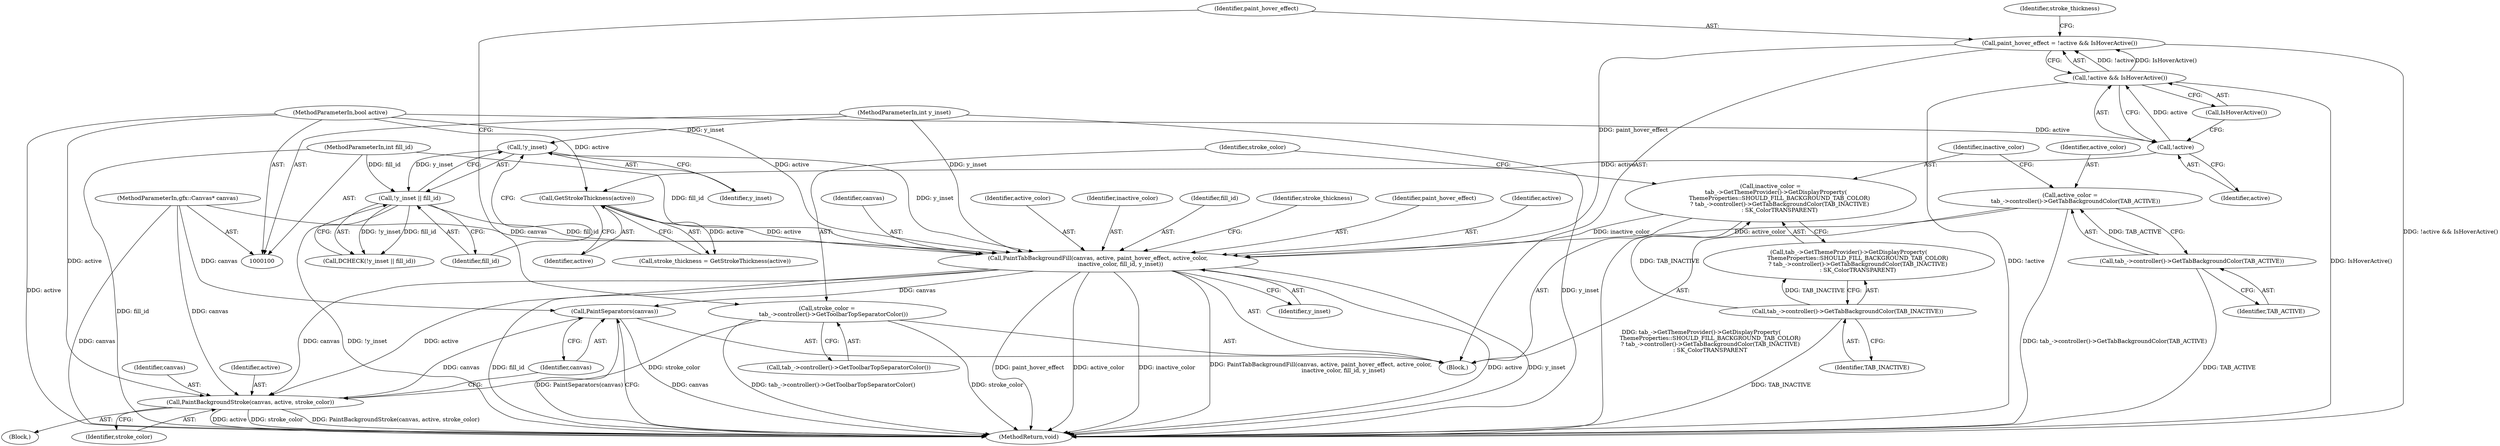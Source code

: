 digraph "1_Chrome_45d901b56f578a74b19ba0d10fa5c4c467f19303_7@pointer" {
"1000167" [label="(Call,PaintSeparators(canvas))"];
"1000163" [label="(Call,PaintBackgroundStroke(canvas, active, stroke_color))"];
"1000142" [label="(Call,PaintTabBackgroundFill(canvas, active, paint_hover_effect, active_color,\n                         inactive_color, fill_id, y_inset))"];
"1000101" [label="(MethodParameterIn,gfx::Canvas* canvas)"];
"1000140" [label="(Call,GetStrokeThickness(active))"];
"1000134" [label="(Call,!active)"];
"1000102" [label="(MethodParameterIn,bool active)"];
"1000131" [label="(Call,paint_hover_effect = !active && IsHoverActive())"];
"1000133" [label="(Call,!active && IsHoverActive())"];
"1000113" [label="(Call,active_color =\n      tab_->controller()->GetTabBackgroundColor(TAB_ACTIVE))"];
"1000115" [label="(Call,tab_->controller()->GetTabBackgroundColor(TAB_ACTIVE))"];
"1000118" [label="(Call,inactive_color =\n      tab_->GetThemeProvider()->GetDisplayProperty(\n          ThemeProperties::SHOULD_FILL_BACKGROUND_TAB_COLOR)\n          ? tab_->controller()->GetTabBackgroundColor(TAB_INACTIVE)\n          : SK_ColorTRANSPARENT)"];
"1000123" [label="(Call,tab_->controller()->GetTabBackgroundColor(TAB_INACTIVE))"];
"1000108" [label="(Call,!y_inset || fill_id)"];
"1000109" [label="(Call,!y_inset)"];
"1000104" [label="(MethodParameterIn,int y_inset)"];
"1000103" [label="(MethodParameterIn,int fill_id)"];
"1000127" [label="(Call,stroke_color =\n       tab_->controller()->GetToolbarTopSeparatorColor())"];
"1000168" [label="(Identifier,canvas)"];
"1000154" [label="(Block,)"];
"1000135" [label="(Identifier,active)"];
"1000142" [label="(Call,PaintTabBackgroundFill(canvas, active, paint_hover_effect, active_color,\n                         inactive_color, fill_id, y_inset))"];
"1000128" [label="(Identifier,stroke_color)"];
"1000148" [label="(Identifier,fill_id)"];
"1000101" [label="(MethodParameterIn,gfx::Canvas* canvas)"];
"1000138" [label="(Call,stroke_thickness = GetStrokeThickness(active))"];
"1000110" [label="(Identifier,y_inset)"];
"1000119" [label="(Identifier,inactive_color)"];
"1000149" [label="(Identifier,y_inset)"];
"1000163" [label="(Call,PaintBackgroundStroke(canvas, active, stroke_color))"];
"1000109" [label="(Call,!y_inset)"];
"1000169" [label="(MethodReturn,void)"];
"1000113" [label="(Call,active_color =\n      tab_->controller()->GetTabBackgroundColor(TAB_ACTIVE))"];
"1000139" [label="(Identifier,stroke_thickness)"];
"1000120" [label="(Call,tab_->GetThemeProvider()->GetDisplayProperty(\n          ThemeProperties::SHOULD_FILL_BACKGROUND_TAB_COLOR)\n          ? tab_->controller()->GetTabBackgroundColor(TAB_INACTIVE)\n          : SK_ColorTRANSPARENT)"];
"1000108" [label="(Call,!y_inset || fill_id)"];
"1000166" [label="(Identifier,stroke_color)"];
"1000152" [label="(Identifier,stroke_thickness)"];
"1000140" [label="(Call,GetStrokeThickness(active))"];
"1000145" [label="(Identifier,paint_hover_effect)"];
"1000131" [label="(Call,paint_hover_effect = !active && IsHoverActive())"];
"1000104" [label="(MethodParameterIn,int y_inset)"];
"1000144" [label="(Identifier,active)"];
"1000143" [label="(Identifier,canvas)"];
"1000107" [label="(Call,DCHECK(!y_inset || fill_id))"];
"1000116" [label="(Identifier,TAB_ACTIVE)"];
"1000164" [label="(Identifier,canvas)"];
"1000127" [label="(Call,stroke_color =\n       tab_->controller()->GetToolbarTopSeparatorColor())"];
"1000118" [label="(Call,inactive_color =\n      tab_->GetThemeProvider()->GetDisplayProperty(\n          ThemeProperties::SHOULD_FILL_BACKGROUND_TAB_COLOR)\n          ? tab_->controller()->GetTabBackgroundColor(TAB_INACTIVE)\n          : SK_ColorTRANSPARENT)"];
"1000165" [label="(Identifier,active)"];
"1000132" [label="(Identifier,paint_hover_effect)"];
"1000115" [label="(Call,tab_->controller()->GetTabBackgroundColor(TAB_ACTIVE))"];
"1000146" [label="(Identifier,active_color)"];
"1000141" [label="(Identifier,active)"];
"1000114" [label="(Identifier,active_color)"];
"1000106" [label="(Block,)"];
"1000123" [label="(Call,tab_->controller()->GetTabBackgroundColor(TAB_INACTIVE))"];
"1000133" [label="(Call,!active && IsHoverActive())"];
"1000103" [label="(MethodParameterIn,int fill_id)"];
"1000136" [label="(Call,IsHoverActive())"];
"1000147" [label="(Identifier,inactive_color)"];
"1000124" [label="(Identifier,TAB_INACTIVE)"];
"1000167" [label="(Call,PaintSeparators(canvas))"];
"1000134" [label="(Call,!active)"];
"1000102" [label="(MethodParameterIn,bool active)"];
"1000129" [label="(Call,tab_->controller()->GetToolbarTopSeparatorColor())"];
"1000111" [label="(Identifier,fill_id)"];
"1000167" -> "1000106"  [label="AST: "];
"1000167" -> "1000168"  [label="CFG: "];
"1000168" -> "1000167"  [label="AST: "];
"1000169" -> "1000167"  [label="CFG: "];
"1000167" -> "1000169"  [label="DDG: canvas"];
"1000167" -> "1000169"  [label="DDG: PaintSeparators(canvas)"];
"1000163" -> "1000167"  [label="DDG: canvas"];
"1000142" -> "1000167"  [label="DDG: canvas"];
"1000101" -> "1000167"  [label="DDG: canvas"];
"1000163" -> "1000154"  [label="AST: "];
"1000163" -> "1000166"  [label="CFG: "];
"1000164" -> "1000163"  [label="AST: "];
"1000165" -> "1000163"  [label="AST: "];
"1000166" -> "1000163"  [label="AST: "];
"1000168" -> "1000163"  [label="CFG: "];
"1000163" -> "1000169"  [label="DDG: stroke_color"];
"1000163" -> "1000169"  [label="DDG: PaintBackgroundStroke(canvas, active, stroke_color)"];
"1000163" -> "1000169"  [label="DDG: active"];
"1000142" -> "1000163"  [label="DDG: canvas"];
"1000142" -> "1000163"  [label="DDG: active"];
"1000101" -> "1000163"  [label="DDG: canvas"];
"1000102" -> "1000163"  [label="DDG: active"];
"1000127" -> "1000163"  [label="DDG: stroke_color"];
"1000142" -> "1000106"  [label="AST: "];
"1000142" -> "1000149"  [label="CFG: "];
"1000143" -> "1000142"  [label="AST: "];
"1000144" -> "1000142"  [label="AST: "];
"1000145" -> "1000142"  [label="AST: "];
"1000146" -> "1000142"  [label="AST: "];
"1000147" -> "1000142"  [label="AST: "];
"1000148" -> "1000142"  [label="AST: "];
"1000149" -> "1000142"  [label="AST: "];
"1000152" -> "1000142"  [label="CFG: "];
"1000142" -> "1000169"  [label="DDG: PaintTabBackgroundFill(canvas, active, paint_hover_effect, active_color,\n                         inactive_color, fill_id, y_inset)"];
"1000142" -> "1000169"  [label="DDG: active"];
"1000142" -> "1000169"  [label="DDG: y_inset"];
"1000142" -> "1000169"  [label="DDG: fill_id"];
"1000142" -> "1000169"  [label="DDG: paint_hover_effect"];
"1000142" -> "1000169"  [label="DDG: active_color"];
"1000142" -> "1000169"  [label="DDG: inactive_color"];
"1000101" -> "1000142"  [label="DDG: canvas"];
"1000140" -> "1000142"  [label="DDG: active"];
"1000102" -> "1000142"  [label="DDG: active"];
"1000131" -> "1000142"  [label="DDG: paint_hover_effect"];
"1000113" -> "1000142"  [label="DDG: active_color"];
"1000118" -> "1000142"  [label="DDG: inactive_color"];
"1000108" -> "1000142"  [label="DDG: fill_id"];
"1000103" -> "1000142"  [label="DDG: fill_id"];
"1000109" -> "1000142"  [label="DDG: y_inset"];
"1000104" -> "1000142"  [label="DDG: y_inset"];
"1000101" -> "1000100"  [label="AST: "];
"1000101" -> "1000169"  [label="DDG: canvas"];
"1000140" -> "1000138"  [label="AST: "];
"1000140" -> "1000141"  [label="CFG: "];
"1000141" -> "1000140"  [label="AST: "];
"1000138" -> "1000140"  [label="CFG: "];
"1000140" -> "1000138"  [label="DDG: active"];
"1000134" -> "1000140"  [label="DDG: active"];
"1000102" -> "1000140"  [label="DDG: active"];
"1000134" -> "1000133"  [label="AST: "];
"1000134" -> "1000135"  [label="CFG: "];
"1000135" -> "1000134"  [label="AST: "];
"1000136" -> "1000134"  [label="CFG: "];
"1000133" -> "1000134"  [label="CFG: "];
"1000134" -> "1000133"  [label="DDG: active"];
"1000102" -> "1000134"  [label="DDG: active"];
"1000102" -> "1000100"  [label="AST: "];
"1000102" -> "1000169"  [label="DDG: active"];
"1000131" -> "1000106"  [label="AST: "];
"1000131" -> "1000133"  [label="CFG: "];
"1000132" -> "1000131"  [label="AST: "];
"1000133" -> "1000131"  [label="AST: "];
"1000139" -> "1000131"  [label="CFG: "];
"1000131" -> "1000169"  [label="DDG: !active && IsHoverActive()"];
"1000133" -> "1000131"  [label="DDG: !active"];
"1000133" -> "1000131"  [label="DDG: IsHoverActive()"];
"1000133" -> "1000136"  [label="CFG: "];
"1000136" -> "1000133"  [label="AST: "];
"1000133" -> "1000169"  [label="DDG: !active"];
"1000133" -> "1000169"  [label="DDG: IsHoverActive()"];
"1000113" -> "1000106"  [label="AST: "];
"1000113" -> "1000115"  [label="CFG: "];
"1000114" -> "1000113"  [label="AST: "];
"1000115" -> "1000113"  [label="AST: "];
"1000119" -> "1000113"  [label="CFG: "];
"1000113" -> "1000169"  [label="DDG: tab_->controller()->GetTabBackgroundColor(TAB_ACTIVE)"];
"1000115" -> "1000113"  [label="DDG: TAB_ACTIVE"];
"1000115" -> "1000116"  [label="CFG: "];
"1000116" -> "1000115"  [label="AST: "];
"1000115" -> "1000169"  [label="DDG: TAB_ACTIVE"];
"1000118" -> "1000106"  [label="AST: "];
"1000118" -> "1000120"  [label="CFG: "];
"1000119" -> "1000118"  [label="AST: "];
"1000120" -> "1000118"  [label="AST: "];
"1000128" -> "1000118"  [label="CFG: "];
"1000118" -> "1000169"  [label="DDG: tab_->GetThemeProvider()->GetDisplayProperty(\n          ThemeProperties::SHOULD_FILL_BACKGROUND_TAB_COLOR)\n          ? tab_->controller()->GetTabBackgroundColor(TAB_INACTIVE)\n          : SK_ColorTRANSPARENT"];
"1000123" -> "1000118"  [label="DDG: TAB_INACTIVE"];
"1000123" -> "1000120"  [label="AST: "];
"1000123" -> "1000124"  [label="CFG: "];
"1000124" -> "1000123"  [label="AST: "];
"1000120" -> "1000123"  [label="CFG: "];
"1000123" -> "1000169"  [label="DDG: TAB_INACTIVE"];
"1000123" -> "1000120"  [label="DDG: TAB_INACTIVE"];
"1000108" -> "1000107"  [label="AST: "];
"1000108" -> "1000109"  [label="CFG: "];
"1000108" -> "1000111"  [label="CFG: "];
"1000109" -> "1000108"  [label="AST: "];
"1000111" -> "1000108"  [label="AST: "];
"1000107" -> "1000108"  [label="CFG: "];
"1000108" -> "1000169"  [label="DDG: !y_inset"];
"1000108" -> "1000107"  [label="DDG: !y_inset"];
"1000108" -> "1000107"  [label="DDG: fill_id"];
"1000109" -> "1000108"  [label="DDG: y_inset"];
"1000103" -> "1000108"  [label="DDG: fill_id"];
"1000109" -> "1000110"  [label="CFG: "];
"1000110" -> "1000109"  [label="AST: "];
"1000111" -> "1000109"  [label="CFG: "];
"1000104" -> "1000109"  [label="DDG: y_inset"];
"1000104" -> "1000100"  [label="AST: "];
"1000104" -> "1000169"  [label="DDG: y_inset"];
"1000103" -> "1000100"  [label="AST: "];
"1000103" -> "1000169"  [label="DDG: fill_id"];
"1000127" -> "1000106"  [label="AST: "];
"1000127" -> "1000129"  [label="CFG: "];
"1000128" -> "1000127"  [label="AST: "];
"1000129" -> "1000127"  [label="AST: "];
"1000132" -> "1000127"  [label="CFG: "];
"1000127" -> "1000169"  [label="DDG: tab_->controller()->GetToolbarTopSeparatorColor()"];
"1000127" -> "1000169"  [label="DDG: stroke_color"];
}

